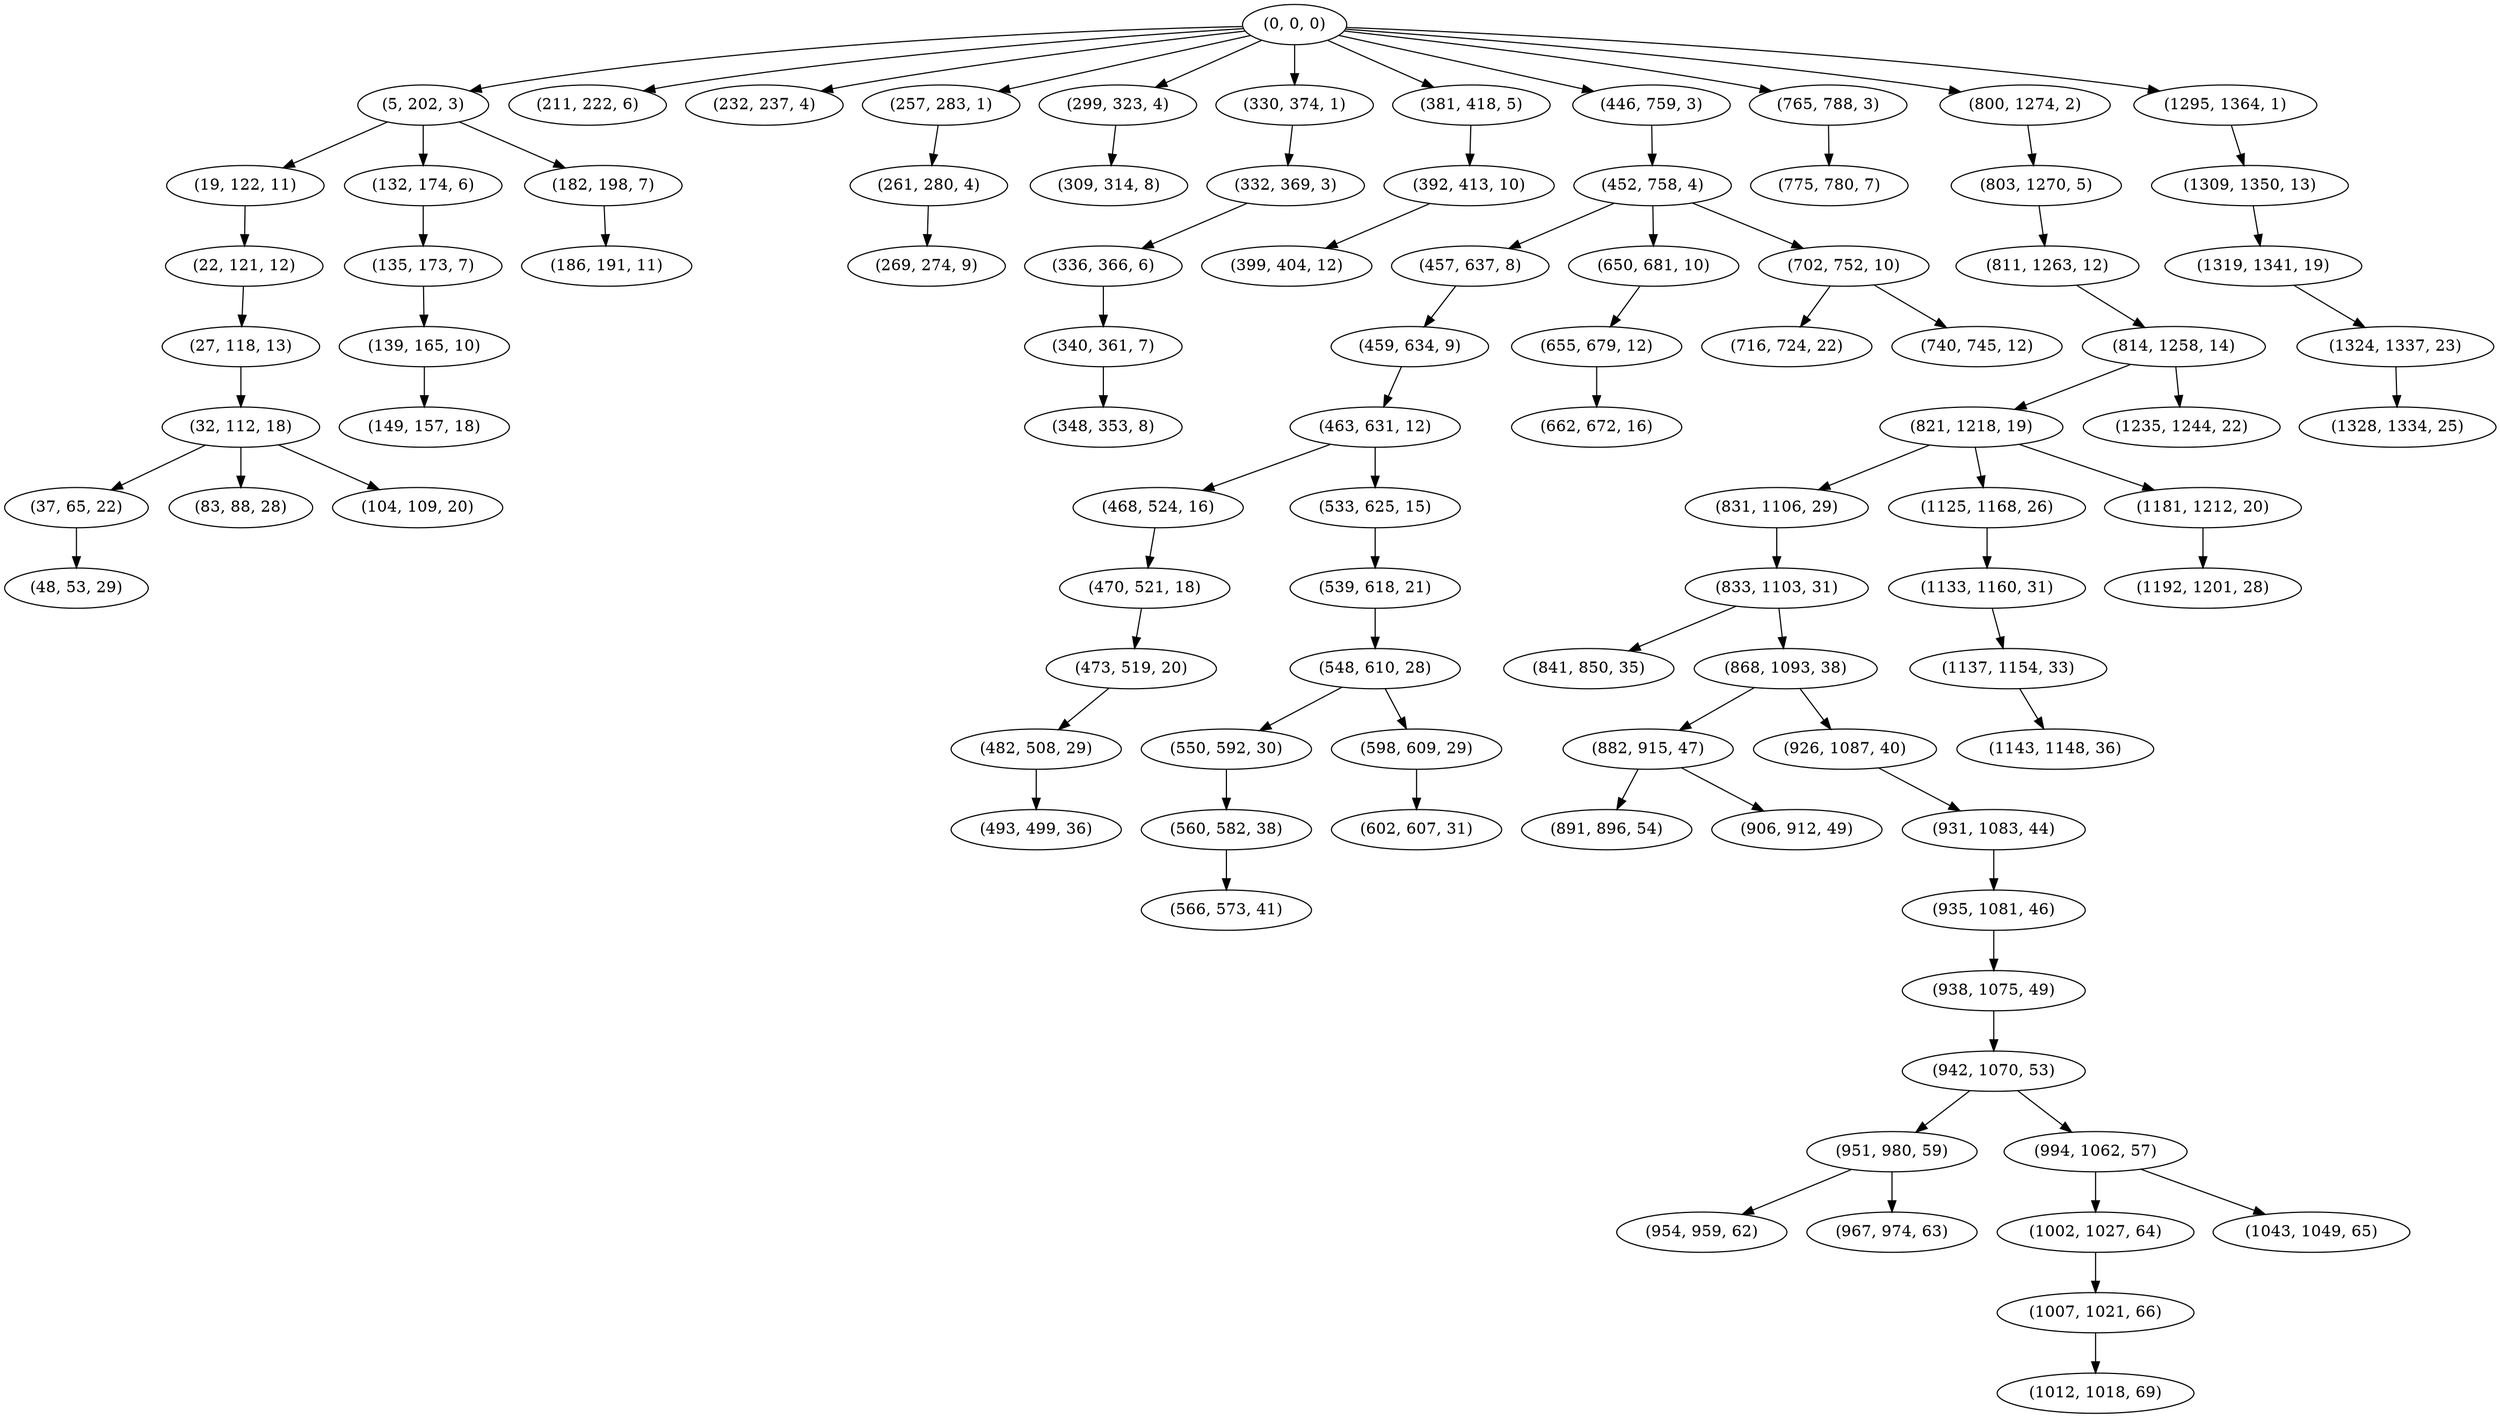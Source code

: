 digraph tree {
    "(0, 0, 0)";
    "(5, 202, 3)";
    "(19, 122, 11)";
    "(22, 121, 12)";
    "(27, 118, 13)";
    "(32, 112, 18)";
    "(37, 65, 22)";
    "(48, 53, 29)";
    "(83, 88, 28)";
    "(104, 109, 20)";
    "(132, 174, 6)";
    "(135, 173, 7)";
    "(139, 165, 10)";
    "(149, 157, 18)";
    "(182, 198, 7)";
    "(186, 191, 11)";
    "(211, 222, 6)";
    "(232, 237, 4)";
    "(257, 283, 1)";
    "(261, 280, 4)";
    "(269, 274, 9)";
    "(299, 323, 4)";
    "(309, 314, 8)";
    "(330, 374, 1)";
    "(332, 369, 3)";
    "(336, 366, 6)";
    "(340, 361, 7)";
    "(348, 353, 8)";
    "(381, 418, 5)";
    "(392, 413, 10)";
    "(399, 404, 12)";
    "(446, 759, 3)";
    "(452, 758, 4)";
    "(457, 637, 8)";
    "(459, 634, 9)";
    "(463, 631, 12)";
    "(468, 524, 16)";
    "(470, 521, 18)";
    "(473, 519, 20)";
    "(482, 508, 29)";
    "(493, 499, 36)";
    "(533, 625, 15)";
    "(539, 618, 21)";
    "(548, 610, 28)";
    "(550, 592, 30)";
    "(560, 582, 38)";
    "(566, 573, 41)";
    "(598, 609, 29)";
    "(602, 607, 31)";
    "(650, 681, 10)";
    "(655, 679, 12)";
    "(662, 672, 16)";
    "(702, 752, 10)";
    "(716, 724, 22)";
    "(740, 745, 12)";
    "(765, 788, 3)";
    "(775, 780, 7)";
    "(800, 1274, 2)";
    "(803, 1270, 5)";
    "(811, 1263, 12)";
    "(814, 1258, 14)";
    "(821, 1218, 19)";
    "(831, 1106, 29)";
    "(833, 1103, 31)";
    "(841, 850, 35)";
    "(868, 1093, 38)";
    "(882, 915, 47)";
    "(891, 896, 54)";
    "(906, 912, 49)";
    "(926, 1087, 40)";
    "(931, 1083, 44)";
    "(935, 1081, 46)";
    "(938, 1075, 49)";
    "(942, 1070, 53)";
    "(951, 980, 59)";
    "(954, 959, 62)";
    "(967, 974, 63)";
    "(994, 1062, 57)";
    "(1002, 1027, 64)";
    "(1007, 1021, 66)";
    "(1012, 1018, 69)";
    "(1043, 1049, 65)";
    "(1125, 1168, 26)";
    "(1133, 1160, 31)";
    "(1137, 1154, 33)";
    "(1143, 1148, 36)";
    "(1181, 1212, 20)";
    "(1192, 1201, 28)";
    "(1235, 1244, 22)";
    "(1295, 1364, 1)";
    "(1309, 1350, 13)";
    "(1319, 1341, 19)";
    "(1324, 1337, 23)";
    "(1328, 1334, 25)";
    "(0, 0, 0)" -> "(5, 202, 3)";
    "(0, 0, 0)" -> "(211, 222, 6)";
    "(0, 0, 0)" -> "(232, 237, 4)";
    "(0, 0, 0)" -> "(257, 283, 1)";
    "(0, 0, 0)" -> "(299, 323, 4)";
    "(0, 0, 0)" -> "(330, 374, 1)";
    "(0, 0, 0)" -> "(381, 418, 5)";
    "(0, 0, 0)" -> "(446, 759, 3)";
    "(0, 0, 0)" -> "(765, 788, 3)";
    "(0, 0, 0)" -> "(800, 1274, 2)";
    "(0, 0, 0)" -> "(1295, 1364, 1)";
    "(5, 202, 3)" -> "(19, 122, 11)";
    "(5, 202, 3)" -> "(132, 174, 6)";
    "(5, 202, 3)" -> "(182, 198, 7)";
    "(19, 122, 11)" -> "(22, 121, 12)";
    "(22, 121, 12)" -> "(27, 118, 13)";
    "(27, 118, 13)" -> "(32, 112, 18)";
    "(32, 112, 18)" -> "(37, 65, 22)";
    "(32, 112, 18)" -> "(83, 88, 28)";
    "(32, 112, 18)" -> "(104, 109, 20)";
    "(37, 65, 22)" -> "(48, 53, 29)";
    "(132, 174, 6)" -> "(135, 173, 7)";
    "(135, 173, 7)" -> "(139, 165, 10)";
    "(139, 165, 10)" -> "(149, 157, 18)";
    "(182, 198, 7)" -> "(186, 191, 11)";
    "(257, 283, 1)" -> "(261, 280, 4)";
    "(261, 280, 4)" -> "(269, 274, 9)";
    "(299, 323, 4)" -> "(309, 314, 8)";
    "(330, 374, 1)" -> "(332, 369, 3)";
    "(332, 369, 3)" -> "(336, 366, 6)";
    "(336, 366, 6)" -> "(340, 361, 7)";
    "(340, 361, 7)" -> "(348, 353, 8)";
    "(381, 418, 5)" -> "(392, 413, 10)";
    "(392, 413, 10)" -> "(399, 404, 12)";
    "(446, 759, 3)" -> "(452, 758, 4)";
    "(452, 758, 4)" -> "(457, 637, 8)";
    "(452, 758, 4)" -> "(650, 681, 10)";
    "(452, 758, 4)" -> "(702, 752, 10)";
    "(457, 637, 8)" -> "(459, 634, 9)";
    "(459, 634, 9)" -> "(463, 631, 12)";
    "(463, 631, 12)" -> "(468, 524, 16)";
    "(463, 631, 12)" -> "(533, 625, 15)";
    "(468, 524, 16)" -> "(470, 521, 18)";
    "(470, 521, 18)" -> "(473, 519, 20)";
    "(473, 519, 20)" -> "(482, 508, 29)";
    "(482, 508, 29)" -> "(493, 499, 36)";
    "(533, 625, 15)" -> "(539, 618, 21)";
    "(539, 618, 21)" -> "(548, 610, 28)";
    "(548, 610, 28)" -> "(550, 592, 30)";
    "(548, 610, 28)" -> "(598, 609, 29)";
    "(550, 592, 30)" -> "(560, 582, 38)";
    "(560, 582, 38)" -> "(566, 573, 41)";
    "(598, 609, 29)" -> "(602, 607, 31)";
    "(650, 681, 10)" -> "(655, 679, 12)";
    "(655, 679, 12)" -> "(662, 672, 16)";
    "(702, 752, 10)" -> "(716, 724, 22)";
    "(702, 752, 10)" -> "(740, 745, 12)";
    "(765, 788, 3)" -> "(775, 780, 7)";
    "(800, 1274, 2)" -> "(803, 1270, 5)";
    "(803, 1270, 5)" -> "(811, 1263, 12)";
    "(811, 1263, 12)" -> "(814, 1258, 14)";
    "(814, 1258, 14)" -> "(821, 1218, 19)";
    "(814, 1258, 14)" -> "(1235, 1244, 22)";
    "(821, 1218, 19)" -> "(831, 1106, 29)";
    "(821, 1218, 19)" -> "(1125, 1168, 26)";
    "(821, 1218, 19)" -> "(1181, 1212, 20)";
    "(831, 1106, 29)" -> "(833, 1103, 31)";
    "(833, 1103, 31)" -> "(841, 850, 35)";
    "(833, 1103, 31)" -> "(868, 1093, 38)";
    "(868, 1093, 38)" -> "(882, 915, 47)";
    "(868, 1093, 38)" -> "(926, 1087, 40)";
    "(882, 915, 47)" -> "(891, 896, 54)";
    "(882, 915, 47)" -> "(906, 912, 49)";
    "(926, 1087, 40)" -> "(931, 1083, 44)";
    "(931, 1083, 44)" -> "(935, 1081, 46)";
    "(935, 1081, 46)" -> "(938, 1075, 49)";
    "(938, 1075, 49)" -> "(942, 1070, 53)";
    "(942, 1070, 53)" -> "(951, 980, 59)";
    "(942, 1070, 53)" -> "(994, 1062, 57)";
    "(951, 980, 59)" -> "(954, 959, 62)";
    "(951, 980, 59)" -> "(967, 974, 63)";
    "(994, 1062, 57)" -> "(1002, 1027, 64)";
    "(994, 1062, 57)" -> "(1043, 1049, 65)";
    "(1002, 1027, 64)" -> "(1007, 1021, 66)";
    "(1007, 1021, 66)" -> "(1012, 1018, 69)";
    "(1125, 1168, 26)" -> "(1133, 1160, 31)";
    "(1133, 1160, 31)" -> "(1137, 1154, 33)";
    "(1137, 1154, 33)" -> "(1143, 1148, 36)";
    "(1181, 1212, 20)" -> "(1192, 1201, 28)";
    "(1295, 1364, 1)" -> "(1309, 1350, 13)";
    "(1309, 1350, 13)" -> "(1319, 1341, 19)";
    "(1319, 1341, 19)" -> "(1324, 1337, 23)";
    "(1324, 1337, 23)" -> "(1328, 1334, 25)";
}
